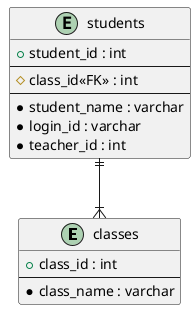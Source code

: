 @startuml
entity "classes" as classes {
+ class_id : int
--
* class_name : varchar
}

entity "students" as students {
+ student_id : int
--
# class_id<<FK>> : int
--
* student_name : varchar
* login_id : varchar
* teacher_id : int
}

students ||--|{ classes
@enduml
